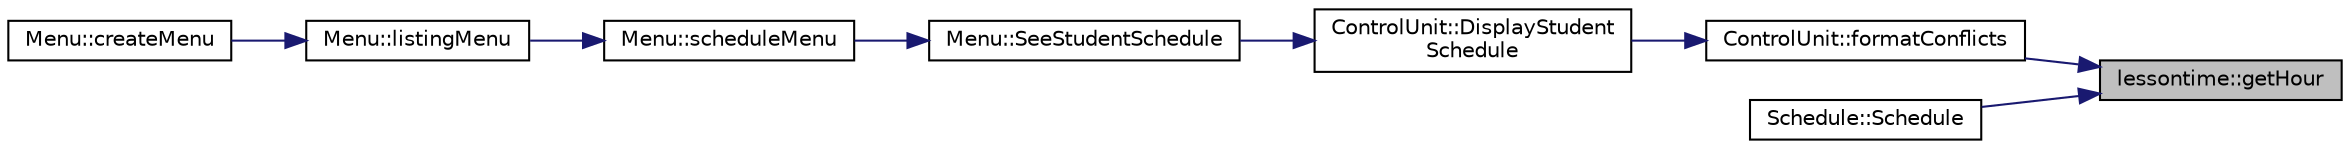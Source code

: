 digraph "lessontime::getHour"
{
 // LATEX_PDF_SIZE
  edge [fontname="Helvetica",fontsize="10",labelfontname="Helvetica",labelfontsize="10"];
  node [fontname="Helvetica",fontsize="10",shape=record];
  rankdir="RL";
  Node1 [label="lessontime::getHour",height=0.2,width=0.4,color="black", fillcolor="grey75", style="filled", fontcolor="black",tooltip="Hour getter."];
  Node1 -> Node2 [dir="back",color="midnightblue",fontsize="10",style="solid"];
  Node2 [label="ControlUnit::formatConflicts",height=0.2,width=0.4,color="black", fillcolor="white", style="filled",URL="$class_control_unit.html#a81922c2ec63d63c3d9bb2f7109b8587e",tooltip="Deals with overlaps in a schedule."];
  Node2 -> Node3 [dir="back",color="midnightblue",fontsize="10",style="solid"];
  Node3 [label="ControlUnit::DisplayStudent\lSchedule",height=0.2,width=0.4,color="black", fillcolor="white", style="filled",URL="$class_control_unit.html#a5c52dd3a2750f06cb5ade8826f3b81c0",tooltip="Displays the schedule of a student."];
  Node3 -> Node4 [dir="back",color="midnightblue",fontsize="10",style="solid"];
  Node4 [label="Menu::SeeStudentSchedule",height=0.2,width=0.4,color="black", fillcolor="white", style="filled",URL="$class_menu.html#aa9f10ef3509c12ad06b5dd57954d6910",tooltip="Displays the schedule of a student."];
  Node4 -> Node5 [dir="back",color="midnightblue",fontsize="10",style="solid"];
  Node5 [label="Menu::scheduleMenu",height=0.2,width=0.4,color="black", fillcolor="white", style="filled",URL="$class_menu.html#a8afd5d5427b0c4940fabdf4c7631ddbc",tooltip="Enters the schedule menu, which allows the user to see the schedule for a student or a class."];
  Node5 -> Node6 [dir="back",color="midnightblue",fontsize="10",style="solid"];
  Node6 [label="Menu::listingMenu",height=0.2,width=0.4,color="black", fillcolor="white", style="filled",URL="$class_menu.html#af1ba39157732b6b1015cfe7b5a5c3353",tooltip="Enters the listing menu, which allows the user to list students, see schedules etc."];
  Node6 -> Node7 [dir="back",color="midnightblue",fontsize="10",style="solid"];
  Node7 [label="Menu::createMenu",height=0.2,width=0.4,color="black", fillcolor="white", style="filled",URL="$class_menu.html#a4cf70fb5ce8bc6bfcad587d74ff644d4",tooltip="Creates the menu."];
  Node1 -> Node8 [dir="back",color="midnightblue",fontsize="10",style="solid"];
  Node8 [label="Schedule::Schedule",height=0.2,width=0.4,color="black", fillcolor="white", style="filled",URL="$class_schedule.html#a0be056764a504da0dd223d75829a65eb",tooltip="Parameterized constructor."];
}
